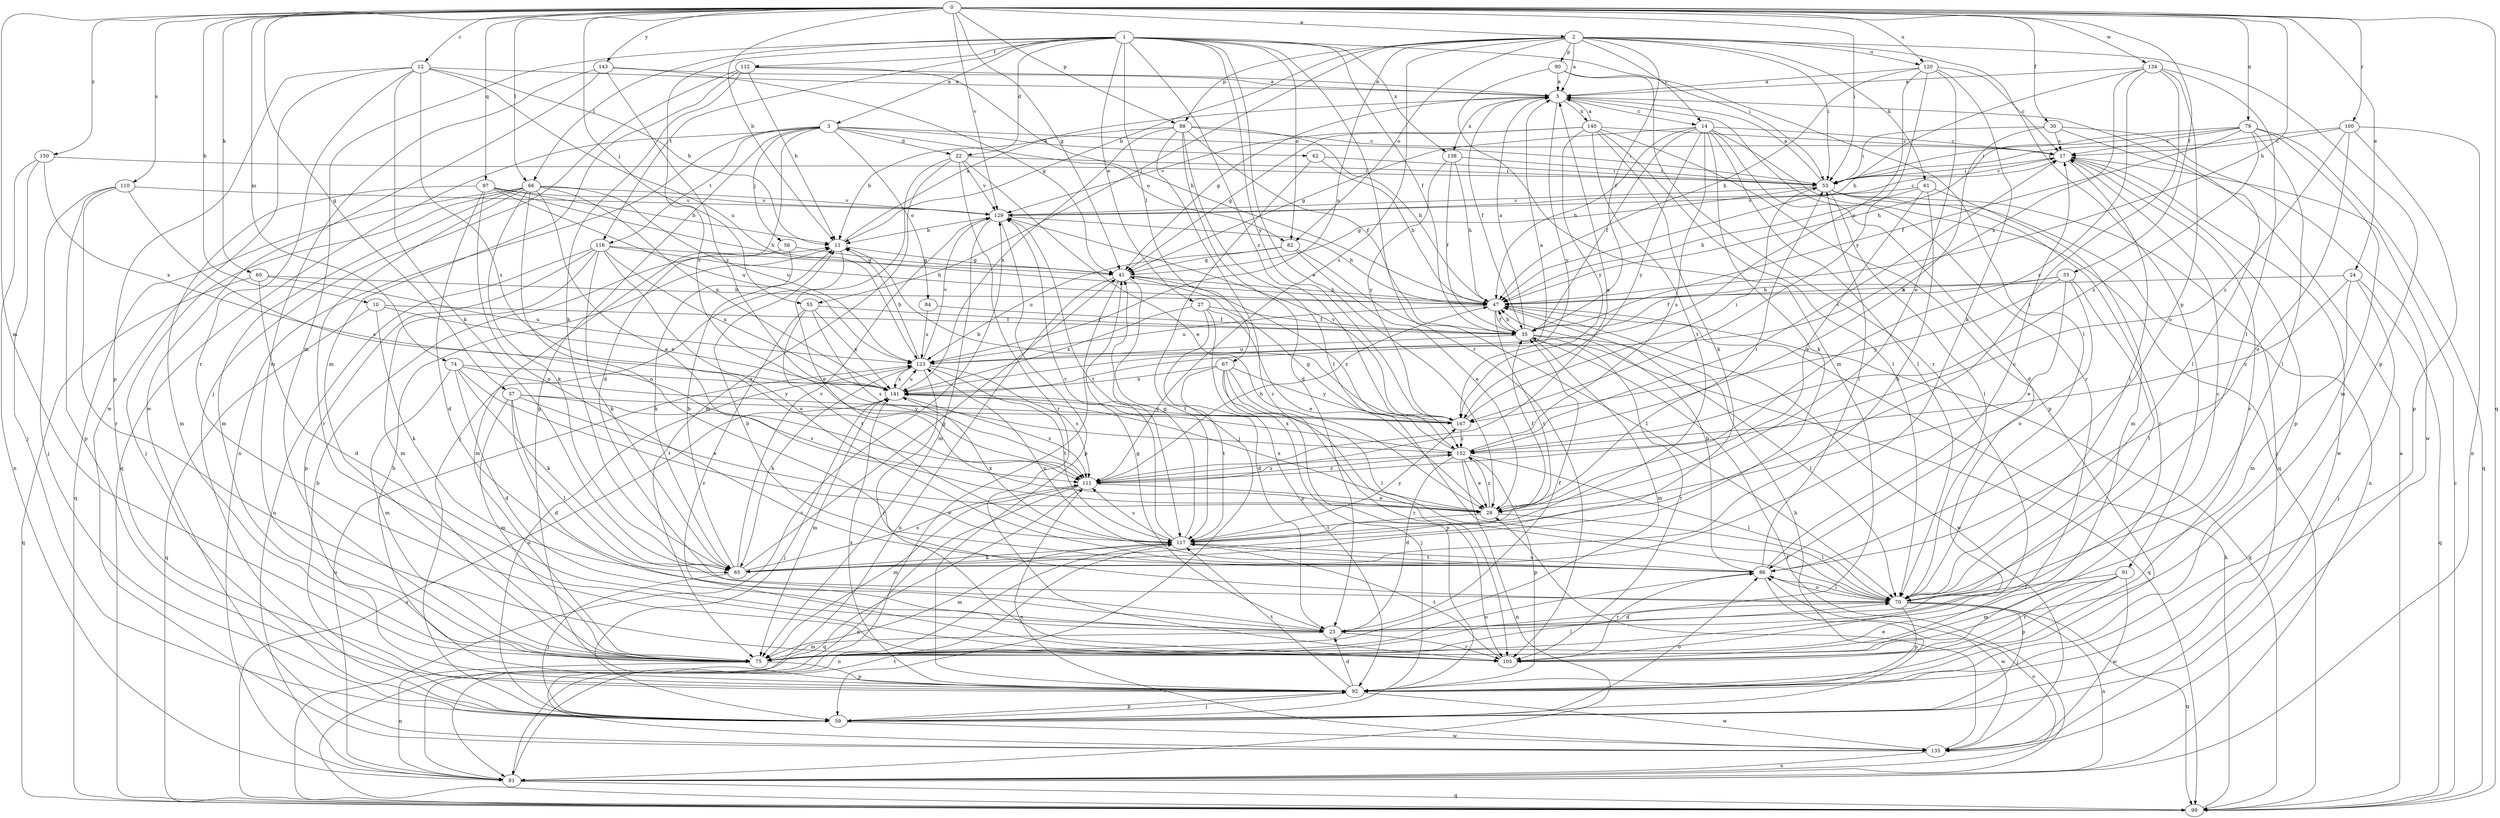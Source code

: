 strict digraph  {
0;
1;
2;
3;
5;
10;
11;
12;
14;
17;
22;
23;
24;
27;
29;
30;
33;
35;
37;
41;
47;
53;
55;
56;
59;
60;
61;
62;
65;
66;
67;
70;
74;
75;
79;
81;
82;
84;
86;
88;
90;
91;
92;
97;
99;
100;
105;
110;
111;
112;
116;
117;
120;
123;
129;
134;
135;
138;
140;
141;
143;
147;
150;
152;
0 -> 2  [label=a];
0 -> 10  [label=b];
0 -> 11  [label=b];
0 -> 12  [label=c];
0 -> 24  [label=e];
0 -> 30  [label=f];
0 -> 33  [label=f];
0 -> 37  [label=g];
0 -> 41  [label=g];
0 -> 47  [label=h];
0 -> 53  [label=i];
0 -> 55  [label=j];
0 -> 60  [label=k];
0 -> 66  [label=l];
0 -> 74  [label=m];
0 -> 75  [label=m];
0 -> 79  [label=n];
0 -> 88  [label=p];
0 -> 97  [label=q];
0 -> 99  [label=q];
0 -> 100  [label=r];
0 -> 110  [label=s];
0 -> 120  [label=u];
0 -> 129  [label=v];
0 -> 134  [label=w];
0 -> 143  [label=y];
0 -> 150  [label=z];
1 -> 3  [label=a];
1 -> 22  [label=d];
1 -> 27  [label=e];
1 -> 29  [label=e];
1 -> 35  [label=f];
1 -> 53  [label=i];
1 -> 66  [label=l];
1 -> 67  [label=l];
1 -> 75  [label=m];
1 -> 82  [label=o];
1 -> 105  [label=r];
1 -> 111  [label=s];
1 -> 112  [label=t];
1 -> 116  [label=t];
1 -> 138  [label=x];
1 -> 147  [label=y];
1 -> 152  [label=z];
2 -> 5  [label=a];
2 -> 11  [label=b];
2 -> 14  [label=c];
2 -> 35  [label=f];
2 -> 53  [label=i];
2 -> 55  [label=j];
2 -> 61  [label=k];
2 -> 82  [label=o];
2 -> 88  [label=p];
2 -> 90  [label=p];
2 -> 91  [label=p];
2 -> 92  [label=p];
2 -> 111  [label=s];
2 -> 120  [label=u];
2 -> 123  [label=u];
3 -> 22  [label=d];
3 -> 23  [label=d];
3 -> 53  [label=i];
3 -> 56  [label=j];
3 -> 62  [label=k];
3 -> 81  [label=n];
3 -> 82  [label=o];
3 -> 84  [label=o];
3 -> 92  [label=p];
3 -> 99  [label=q];
3 -> 116  [label=t];
5 -> 14  [label=c];
5 -> 35  [label=f];
5 -> 41  [label=g];
5 -> 105  [label=r];
5 -> 138  [label=x];
5 -> 140  [label=x];
5 -> 147  [label=y];
10 -> 35  [label=f];
10 -> 65  [label=k];
10 -> 99  [label=q];
10 -> 141  [label=x];
11 -> 5  [label=a];
11 -> 29  [label=e];
11 -> 41  [label=g];
12 -> 5  [label=a];
12 -> 11  [label=b];
12 -> 65  [label=k];
12 -> 92  [label=p];
12 -> 105  [label=r];
12 -> 111  [label=s];
12 -> 123  [label=u];
12 -> 135  [label=w];
14 -> 17  [label=c];
14 -> 23  [label=d];
14 -> 35  [label=f];
14 -> 41  [label=g];
14 -> 47  [label=h];
14 -> 65  [label=k];
14 -> 70  [label=l];
14 -> 99  [label=q];
14 -> 111  [label=s];
14 -> 147  [label=y];
17 -> 53  [label=i];
17 -> 70  [label=l];
17 -> 92  [label=p];
17 -> 135  [label=w];
22 -> 29  [label=e];
22 -> 53  [label=i];
22 -> 59  [label=j];
22 -> 75  [label=m];
22 -> 105  [label=r];
22 -> 129  [label=v];
23 -> 17  [label=c];
23 -> 35  [label=f];
23 -> 41  [label=g];
23 -> 75  [label=m];
23 -> 105  [label=r];
24 -> 47  [label=h];
24 -> 59  [label=j];
24 -> 75  [label=m];
24 -> 99  [label=q];
24 -> 152  [label=z];
27 -> 23  [label=d];
27 -> 29  [label=e];
27 -> 35  [label=f];
27 -> 92  [label=p];
27 -> 141  [label=x];
29 -> 35  [label=f];
29 -> 53  [label=i];
29 -> 70  [label=l];
29 -> 117  [label=t];
29 -> 141  [label=x];
29 -> 152  [label=z];
30 -> 17  [label=c];
30 -> 53  [label=i];
30 -> 70  [label=l];
30 -> 135  [label=w];
30 -> 152  [label=z];
33 -> 29  [label=e];
33 -> 35  [label=f];
33 -> 47  [label=h];
33 -> 70  [label=l];
33 -> 86  [label=o];
33 -> 147  [label=y];
35 -> 5  [label=a];
35 -> 47  [label=h];
35 -> 70  [label=l];
35 -> 75  [label=m];
35 -> 99  [label=q];
35 -> 105  [label=r];
35 -> 123  [label=u];
37 -> 23  [label=d];
37 -> 29  [label=e];
37 -> 70  [label=l];
37 -> 75  [label=m];
37 -> 111  [label=s];
37 -> 147  [label=y];
41 -> 47  [label=h];
41 -> 81  [label=n];
41 -> 117  [label=t];
41 -> 135  [label=w];
41 -> 152  [label=z];
47 -> 35  [label=f];
47 -> 99  [label=q];
47 -> 117  [label=t];
47 -> 123  [label=u];
47 -> 135  [label=w];
53 -> 5  [label=a];
53 -> 17  [label=c];
53 -> 41  [label=g];
53 -> 59  [label=j];
53 -> 70  [label=l];
53 -> 81  [label=n];
53 -> 105  [label=r];
53 -> 129  [label=v];
55 -> 35  [label=f];
55 -> 105  [label=r];
55 -> 111  [label=s];
55 -> 117  [label=t];
55 -> 141  [label=x];
56 -> 41  [label=g];
56 -> 65  [label=k];
56 -> 75  [label=m];
59 -> 11  [label=b];
59 -> 47  [label=h];
59 -> 86  [label=o];
59 -> 92  [label=p];
59 -> 123  [label=u];
59 -> 135  [label=w];
60 -> 23  [label=d];
60 -> 47  [label=h];
60 -> 99  [label=q];
60 -> 123  [label=u];
61 -> 29  [label=e];
61 -> 47  [label=h];
61 -> 65  [label=k];
61 -> 75  [label=m];
61 -> 129  [label=v];
62 -> 47  [label=h];
62 -> 53  [label=i];
62 -> 59  [label=j];
65 -> 11  [label=b];
65 -> 41  [label=g];
65 -> 59  [label=j];
65 -> 111  [label=s];
65 -> 129  [label=v];
66 -> 29  [label=e];
66 -> 59  [label=j];
66 -> 65  [label=k];
66 -> 75  [label=m];
66 -> 86  [label=o];
66 -> 99  [label=q];
66 -> 105  [label=r];
66 -> 123  [label=u];
66 -> 129  [label=v];
66 -> 141  [label=x];
67 -> 59  [label=j];
67 -> 70  [label=l];
67 -> 92  [label=p];
67 -> 105  [label=r];
67 -> 117  [label=t];
67 -> 141  [label=x];
67 -> 147  [label=y];
70 -> 11  [label=b];
70 -> 23  [label=d];
70 -> 59  [label=j];
70 -> 81  [label=n];
70 -> 86  [label=o];
70 -> 92  [label=p];
70 -> 99  [label=q];
74 -> 23  [label=d];
74 -> 65  [label=k];
74 -> 75  [label=m];
74 -> 117  [label=t];
74 -> 141  [label=x];
74 -> 147  [label=y];
75 -> 70  [label=l];
75 -> 81  [label=n];
75 -> 86  [label=o];
75 -> 92  [label=p];
79 -> 17  [label=c];
79 -> 35  [label=f];
79 -> 47  [label=h];
79 -> 53  [label=i];
79 -> 70  [label=l];
79 -> 75  [label=m];
79 -> 99  [label=q];
79 -> 152  [label=z];
81 -> 35  [label=f];
81 -> 86  [label=o];
81 -> 99  [label=q];
81 -> 117  [label=t];
81 -> 123  [label=u];
82 -> 29  [label=e];
82 -> 41  [label=g];
82 -> 70  [label=l];
82 -> 123  [label=u];
84 -> 35  [label=f];
84 -> 123  [label=u];
86 -> 17  [label=c];
86 -> 47  [label=h];
86 -> 53  [label=i];
86 -> 70  [label=l];
86 -> 105  [label=r];
86 -> 117  [label=t];
86 -> 123  [label=u];
86 -> 135  [label=w];
88 -> 11  [label=b];
88 -> 17  [label=c];
88 -> 23  [label=d];
88 -> 35  [label=f];
88 -> 47  [label=h];
88 -> 70  [label=l];
88 -> 105  [label=r];
88 -> 141  [label=x];
90 -> 5  [label=a];
90 -> 70  [label=l];
90 -> 75  [label=m];
90 -> 105  [label=r];
91 -> 70  [label=l];
91 -> 75  [label=m];
91 -> 92  [label=p];
91 -> 105  [label=r];
91 -> 135  [label=w];
92 -> 11  [label=b];
92 -> 23  [label=d];
92 -> 59  [label=j];
92 -> 117  [label=t];
92 -> 135  [label=w];
92 -> 141  [label=x];
97 -> 11  [label=b];
97 -> 23  [label=d];
97 -> 47  [label=h];
97 -> 75  [label=m];
97 -> 86  [label=o];
97 -> 123  [label=u];
97 -> 129  [label=v];
99 -> 5  [label=a];
99 -> 17  [label=c];
99 -> 47  [label=h];
99 -> 129  [label=v];
99 -> 141  [label=x];
100 -> 17  [label=c];
100 -> 53  [label=i];
100 -> 81  [label=n];
100 -> 86  [label=o];
100 -> 92  [label=p];
100 -> 152  [label=z];
105 -> 17  [label=c];
105 -> 117  [label=t];
110 -> 59  [label=j];
110 -> 92  [label=p];
110 -> 105  [label=r];
110 -> 111  [label=s];
110 -> 129  [label=v];
111 -> 5  [label=a];
111 -> 29  [label=e];
111 -> 47  [label=h];
111 -> 75  [label=m];
111 -> 81  [label=n];
111 -> 99  [label=q];
111 -> 152  [label=z];
112 -> 5  [label=a];
112 -> 11  [label=b];
112 -> 47  [label=h];
112 -> 59  [label=j];
112 -> 65  [label=k];
112 -> 75  [label=m];
116 -> 41  [label=g];
116 -> 47  [label=h];
116 -> 65  [label=k];
116 -> 75  [label=m];
116 -> 81  [label=n];
116 -> 86  [label=o];
116 -> 92  [label=p];
116 -> 141  [label=x];
117 -> 41  [label=g];
117 -> 65  [label=k];
117 -> 75  [label=m];
117 -> 81  [label=n];
117 -> 86  [label=o];
117 -> 111  [label=s];
117 -> 129  [label=v];
117 -> 141  [label=x];
117 -> 147  [label=y];
120 -> 5  [label=a];
120 -> 17  [label=c];
120 -> 29  [label=e];
120 -> 47  [label=h];
120 -> 65  [label=k];
120 -> 123  [label=u];
120 -> 147  [label=y];
123 -> 11  [label=b];
123 -> 65  [label=k];
123 -> 105  [label=r];
123 -> 111  [label=s];
123 -> 117  [label=t];
123 -> 129  [label=v];
123 -> 141  [label=x];
129 -> 11  [label=b];
129 -> 17  [label=c];
129 -> 47  [label=h];
129 -> 75  [label=m];
129 -> 92  [label=p];
129 -> 117  [label=t];
134 -> 5  [label=a];
134 -> 47  [label=h];
134 -> 70  [label=l];
134 -> 86  [label=o];
134 -> 111  [label=s];
134 -> 117  [label=t];
134 -> 141  [label=x];
135 -> 29  [label=e];
135 -> 81  [label=n];
135 -> 111  [label=s];
138 -> 35  [label=f];
138 -> 47  [label=h];
138 -> 53  [label=i];
138 -> 147  [label=y];
140 -> 5  [label=a];
140 -> 17  [label=c];
140 -> 41  [label=g];
140 -> 65  [label=k];
140 -> 70  [label=l];
140 -> 92  [label=p];
140 -> 117  [label=t];
140 -> 129  [label=v];
140 -> 147  [label=y];
141 -> 5  [label=a];
141 -> 59  [label=j];
141 -> 75  [label=m];
141 -> 111  [label=s];
141 -> 123  [label=u];
141 -> 147  [label=y];
143 -> 5  [label=a];
143 -> 41  [label=g];
143 -> 75  [label=m];
143 -> 135  [label=w];
143 -> 152  [label=z];
147 -> 11  [label=b];
147 -> 53  [label=i];
147 -> 129  [label=v];
147 -> 152  [label=z];
150 -> 53  [label=i];
150 -> 59  [label=j];
150 -> 81  [label=n];
150 -> 141  [label=x];
152 -> 17  [label=c];
152 -> 23  [label=d];
152 -> 29  [label=e];
152 -> 41  [label=g];
152 -> 70  [label=l];
152 -> 81  [label=n];
152 -> 92  [label=p];
152 -> 111  [label=s];
152 -> 141  [label=x];
}
